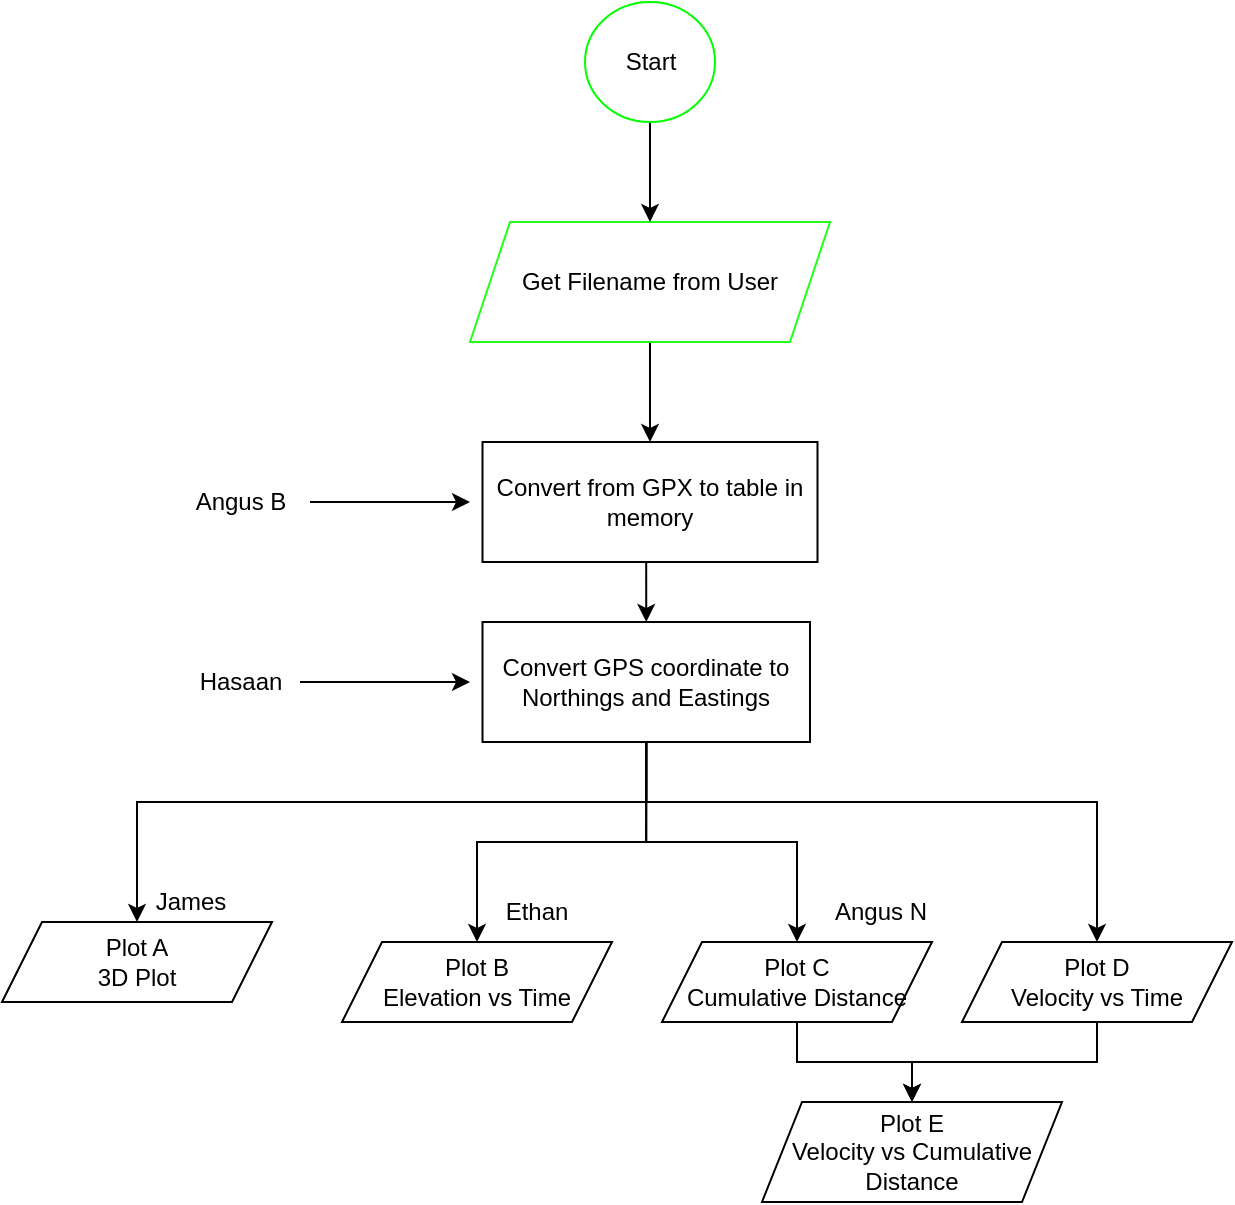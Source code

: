 <mxfile version="20.3.7" type="github">
  <diagram id="F6A8YvB1YXeBxUqBMwWJ" name="Page-1">
    <mxGraphModel dx="1038" dy="489" grid="1" gridSize="10" guides="1" tooltips="1" connect="1" arrows="1" fold="1" page="1" pageScale="1" pageWidth="827" pageHeight="1169" math="0" shadow="0">
      <root>
        <mxCell id="0" />
        <mxCell id="1" parent="0" />
        <mxCell id="xrhhJrtV2kITuw0rK8y6-9" style="edgeStyle=orthogonalEdgeStyle;rounded=0;orthogonalLoop=1;jettySize=auto;html=1;exitX=0.5;exitY=1;exitDx=0;exitDy=0;entryX=0.5;entryY=0;entryDx=0;entryDy=0;" edge="1" parent="1" source="xrhhJrtV2kITuw0rK8y6-3" target="xrhhJrtV2kITuw0rK8y6-8">
          <mxGeometry relative="1" as="geometry" />
        </mxCell>
        <mxCell id="xrhhJrtV2kITuw0rK8y6-3" value="Get Filename from User" style="shape=parallelogram;perimeter=parallelogramPerimeter;whiteSpace=wrap;html=1;fixedSize=1;strokeColor=#1FFF17;" vertex="1" parent="1">
          <mxGeometry x="340" y="120" width="180" height="60" as="geometry" />
        </mxCell>
        <mxCell id="xrhhJrtV2kITuw0rK8y6-7" style="edgeStyle=orthogonalEdgeStyle;rounded=0;orthogonalLoop=1;jettySize=auto;html=1;exitX=0.5;exitY=1;exitDx=0;exitDy=0;entryX=0.5;entryY=0;entryDx=0;entryDy=0;" edge="1" parent="1" source="xrhhJrtV2kITuw0rK8y6-5" target="xrhhJrtV2kITuw0rK8y6-3">
          <mxGeometry relative="1" as="geometry" />
        </mxCell>
        <mxCell id="xrhhJrtV2kITuw0rK8y6-5" value="Start" style="ellipse;whiteSpace=wrap;html=1;strokeColor=#00FF00;" vertex="1" parent="1">
          <mxGeometry x="397.5" y="10" width="65" height="60" as="geometry" />
        </mxCell>
        <mxCell id="xrhhJrtV2kITuw0rK8y6-11" style="edgeStyle=orthogonalEdgeStyle;rounded=0;orthogonalLoop=1;jettySize=auto;html=1;exitX=0.5;exitY=1;exitDx=0;exitDy=0;entryX=0.5;entryY=0;entryDx=0;entryDy=0;" edge="1" parent="1" source="xrhhJrtV2kITuw0rK8y6-8" target="xrhhJrtV2kITuw0rK8y6-10">
          <mxGeometry relative="1" as="geometry" />
        </mxCell>
        <mxCell id="xrhhJrtV2kITuw0rK8y6-8" value="Convert from GPX to table in memory" style="rounded=0;whiteSpace=wrap;html=1;" vertex="1" parent="1">
          <mxGeometry x="346.25" y="230" width="167.5" height="60" as="geometry" />
        </mxCell>
        <mxCell id="xrhhJrtV2kITuw0rK8y6-25" style="edgeStyle=orthogonalEdgeStyle;rounded=0;orthogonalLoop=1;jettySize=auto;html=1;entryX=0.5;entryY=0;entryDx=0;entryDy=0;" edge="1" parent="1" source="xrhhJrtV2kITuw0rK8y6-10" target="xrhhJrtV2kITuw0rK8y6-18">
          <mxGeometry relative="1" as="geometry">
            <Array as="points">
              <mxPoint x="428" y="410" />
              <mxPoint x="174" y="410" />
            </Array>
          </mxGeometry>
        </mxCell>
        <mxCell id="xrhhJrtV2kITuw0rK8y6-26" style="edgeStyle=orthogonalEdgeStyle;rounded=0;orthogonalLoop=1;jettySize=auto;html=1;exitX=0.5;exitY=1;exitDx=0;exitDy=0;entryX=0.5;entryY=0;entryDx=0;entryDy=0;" edge="1" parent="1" source="xrhhJrtV2kITuw0rK8y6-10" target="xrhhJrtV2kITuw0rK8y6-19">
          <mxGeometry relative="1" as="geometry" />
        </mxCell>
        <mxCell id="xrhhJrtV2kITuw0rK8y6-27" style="edgeStyle=orthogonalEdgeStyle;rounded=0;orthogonalLoop=1;jettySize=auto;html=1;exitX=0.5;exitY=1;exitDx=0;exitDy=0;entryX=0.5;entryY=0;entryDx=0;entryDy=0;" edge="1" parent="1" source="xrhhJrtV2kITuw0rK8y6-10" target="xrhhJrtV2kITuw0rK8y6-20">
          <mxGeometry relative="1" as="geometry" />
        </mxCell>
        <mxCell id="xrhhJrtV2kITuw0rK8y6-28" style="edgeStyle=orthogonalEdgeStyle;rounded=0;orthogonalLoop=1;jettySize=auto;html=1;exitX=0.5;exitY=1;exitDx=0;exitDy=0;entryX=0.5;entryY=0;entryDx=0;entryDy=0;" edge="1" parent="1" source="xrhhJrtV2kITuw0rK8y6-10" target="xrhhJrtV2kITuw0rK8y6-21">
          <mxGeometry relative="1" as="geometry">
            <Array as="points">
              <mxPoint x="428" y="410" />
              <mxPoint x="654" y="410" />
            </Array>
          </mxGeometry>
        </mxCell>
        <mxCell id="xrhhJrtV2kITuw0rK8y6-10" value="Convert GPS coordinate to Northings and Eastings" style="rounded=0;whiteSpace=wrap;html=1;" vertex="1" parent="1">
          <mxGeometry x="346.25" y="320" width="163.75" height="60" as="geometry" />
        </mxCell>
        <mxCell id="xrhhJrtV2kITuw0rK8y6-15" style="edgeStyle=orthogonalEdgeStyle;rounded=0;orthogonalLoop=1;jettySize=auto;html=1;" edge="1" parent="1" source="xrhhJrtV2kITuw0rK8y6-14">
          <mxGeometry relative="1" as="geometry">
            <mxPoint x="340" y="260" as="targetPoint" />
          </mxGeometry>
        </mxCell>
        <mxCell id="xrhhJrtV2kITuw0rK8y6-14" value="Angus B" style="text;html=1;align=center;verticalAlign=middle;resizable=0;points=[];autosize=1;strokeColor=none;fillColor=none;" vertex="1" parent="1">
          <mxGeometry x="190" y="245" width="70" height="30" as="geometry" />
        </mxCell>
        <mxCell id="xrhhJrtV2kITuw0rK8y6-17" style="edgeStyle=orthogonalEdgeStyle;rounded=0;orthogonalLoop=1;jettySize=auto;html=1;" edge="1" parent="1" source="xrhhJrtV2kITuw0rK8y6-16">
          <mxGeometry relative="1" as="geometry">
            <mxPoint x="340" y="350" as="targetPoint" />
          </mxGeometry>
        </mxCell>
        <mxCell id="xrhhJrtV2kITuw0rK8y6-16" value="Hasaan" style="text;html=1;align=center;verticalAlign=middle;resizable=0;points=[];autosize=1;strokeColor=none;fillColor=none;" vertex="1" parent="1">
          <mxGeometry x="195" y="335" width="60" height="30" as="geometry" />
        </mxCell>
        <mxCell id="xrhhJrtV2kITuw0rK8y6-18" value="Plot A&lt;br&gt;3D Plot" style="shape=parallelogram;perimeter=parallelogramPerimeter;whiteSpace=wrap;html=1;fixedSize=1;strokeColor=#000000;" vertex="1" parent="1">
          <mxGeometry x="106" y="470" width="135" height="40" as="geometry" />
        </mxCell>
        <mxCell id="xrhhJrtV2kITuw0rK8y6-19" value="Plot B&lt;br&gt;Elevation vs Time" style="shape=parallelogram;perimeter=parallelogramPerimeter;whiteSpace=wrap;html=1;fixedSize=1;strokeColor=#000000;" vertex="1" parent="1">
          <mxGeometry x="276" y="480" width="135" height="40" as="geometry" />
        </mxCell>
        <mxCell id="xrhhJrtV2kITuw0rK8y6-23" style="edgeStyle=orthogonalEdgeStyle;rounded=0;orthogonalLoop=1;jettySize=auto;html=1;entryX=0.5;entryY=0;entryDx=0;entryDy=0;" edge="1" parent="1" source="xrhhJrtV2kITuw0rK8y6-20" target="xrhhJrtV2kITuw0rK8y6-22">
          <mxGeometry relative="1" as="geometry" />
        </mxCell>
        <mxCell id="xrhhJrtV2kITuw0rK8y6-20" value="Plot C&lt;br&gt;Cumulative Distance" style="shape=parallelogram;perimeter=parallelogramPerimeter;whiteSpace=wrap;html=1;fixedSize=1;strokeColor=#000000;" vertex="1" parent="1">
          <mxGeometry x="436" y="480" width="135" height="40" as="geometry" />
        </mxCell>
        <mxCell id="xrhhJrtV2kITuw0rK8y6-24" style="edgeStyle=orthogonalEdgeStyle;rounded=0;orthogonalLoop=1;jettySize=auto;html=1;" edge="1" parent="1" source="xrhhJrtV2kITuw0rK8y6-21" target="xrhhJrtV2kITuw0rK8y6-22">
          <mxGeometry relative="1" as="geometry" />
        </mxCell>
        <mxCell id="xrhhJrtV2kITuw0rK8y6-21" value="Plot D&lt;br&gt;Velocity vs Time" style="shape=parallelogram;perimeter=parallelogramPerimeter;whiteSpace=wrap;html=1;fixedSize=1;strokeColor=#000000;" vertex="1" parent="1">
          <mxGeometry x="586" y="480" width="135" height="40" as="geometry" />
        </mxCell>
        <mxCell id="xrhhJrtV2kITuw0rK8y6-22" value="Plot E&lt;br&gt;Velocity vs Cumulative Distance" style="shape=parallelogram;perimeter=parallelogramPerimeter;whiteSpace=wrap;html=1;fixedSize=1;strokeColor=#000000;" vertex="1" parent="1">
          <mxGeometry x="486" y="560" width="150" height="50" as="geometry" />
        </mxCell>
        <mxCell id="xrhhJrtV2kITuw0rK8y6-29" value="James" style="text;html=1;align=center;verticalAlign=middle;resizable=0;points=[];autosize=1;strokeColor=none;fillColor=none;" vertex="1" parent="1">
          <mxGeometry x="170" y="445" width="60" height="30" as="geometry" />
        </mxCell>
        <mxCell id="xrhhJrtV2kITuw0rK8y6-30" value="Ethan" style="text;html=1;align=center;verticalAlign=middle;resizable=0;points=[];autosize=1;strokeColor=none;fillColor=none;" vertex="1" parent="1">
          <mxGeometry x="347.5" y="450" width="50" height="30" as="geometry" />
        </mxCell>
        <mxCell id="xrhhJrtV2kITuw0rK8y6-31" value="Angus N" style="text;html=1;align=center;verticalAlign=middle;resizable=0;points=[];autosize=1;strokeColor=none;fillColor=none;" vertex="1" parent="1">
          <mxGeometry x="510" y="450" width="70" height="30" as="geometry" />
        </mxCell>
      </root>
    </mxGraphModel>
  </diagram>
</mxfile>
